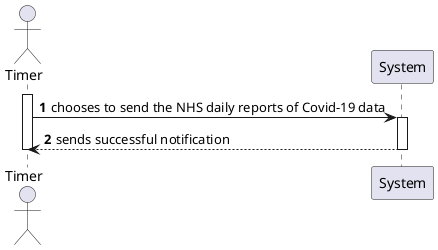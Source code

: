 @startuml
'https://plantuml.com/sequence-diagram

autonumber
actor Timer as t
participant  System as sys

activate t

t -> sys : chooses to send the NHS daily reports of Covid-19 data

activate sys

sys --> t : sends successful notification

deactivate sys

deactivate t

@enduml